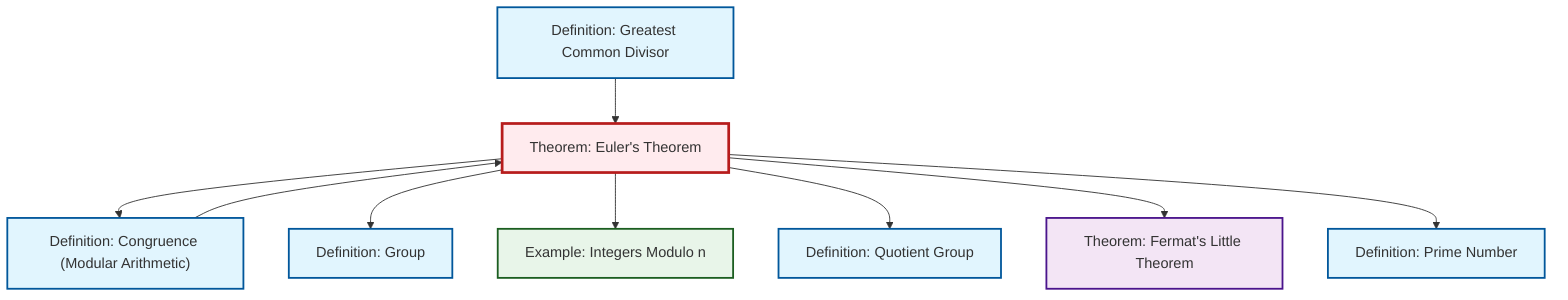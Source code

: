 graph TD
    classDef definition fill:#e1f5fe,stroke:#01579b,stroke-width:2px
    classDef theorem fill:#f3e5f5,stroke:#4a148c,stroke-width:2px
    classDef axiom fill:#fff3e0,stroke:#e65100,stroke-width:2px
    classDef example fill:#e8f5e9,stroke:#1b5e20,stroke-width:2px
    classDef current fill:#ffebee,stroke:#b71c1c,stroke-width:3px
    def-group["Definition: Group"]:::definition
    def-gcd["Definition: Greatest Common Divisor"]:::definition
    def-congruence["Definition: Congruence (Modular Arithmetic)"]:::definition
    def-prime["Definition: Prime Number"]:::definition
    thm-fermat-little["Theorem: Fermat's Little Theorem"]:::theorem
    ex-quotient-integers-mod-n["Example: Integers Modulo n"]:::example
    thm-euler["Theorem: Euler's Theorem"]:::theorem
    def-quotient-group["Definition: Quotient Group"]:::definition
    thm-euler --> def-congruence
    thm-euler --> def-group
    def-gcd --> thm-euler
    def-congruence --> thm-euler
    thm-euler --> ex-quotient-integers-mod-n
    thm-euler --> def-quotient-group
    thm-euler --> thm-fermat-little
    thm-euler --> def-prime
    class thm-euler current